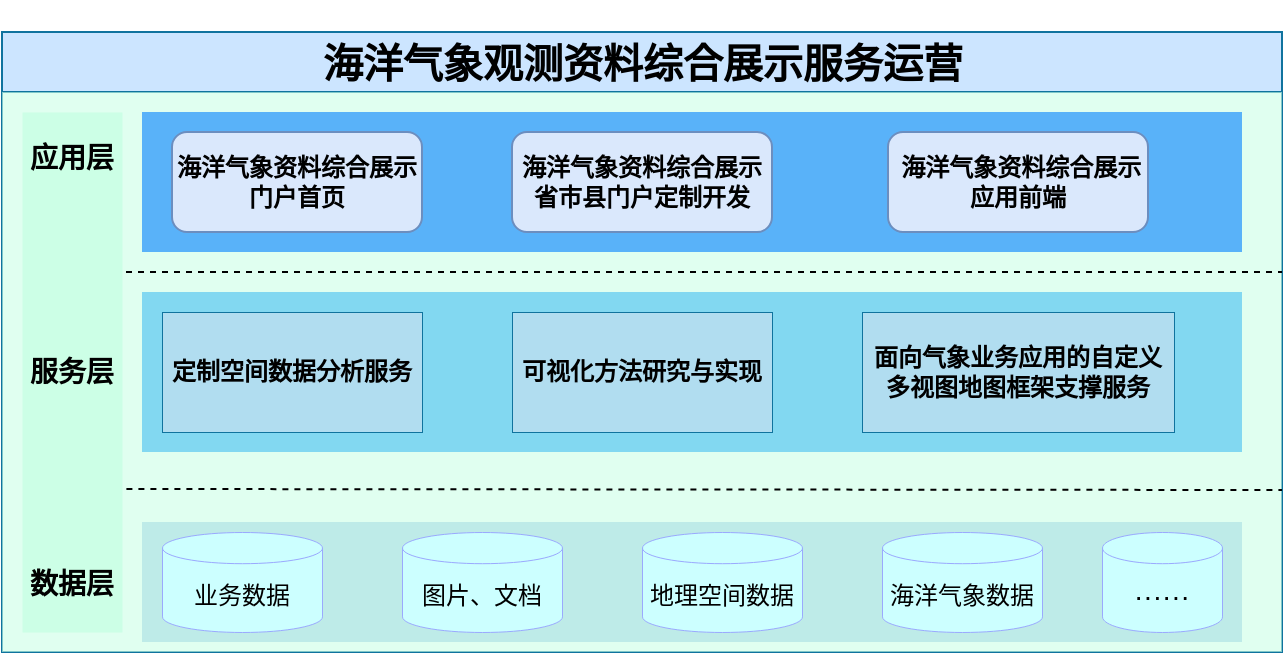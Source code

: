 <mxfile version="21.1.4" type="github">
  <diagram id="prtHgNgQTEPvFCAcTncT" name="Page-1">
    <mxGraphModel dx="993" dy="549" grid="1" gridSize="10" guides="1" tooltips="1" connect="1" arrows="1" fold="1" page="1" pageScale="1" pageWidth="827" pageHeight="1169" math="0" shadow="0">
      <root>
        <mxCell id="0" />
        <mxCell id="1" parent="0" />
        <mxCell id="dNxyNK7c78bLwvsdeMH5-11" value="&lt;h1&gt;&lt;font style=&quot;font-size: 20px;&quot;&gt;海洋气象观测资料综合展示服务运营&lt;/font&gt;&lt;/h1&gt;" style="swimlane;html=1;startSize=30;horizontal=1;containerType=tree;glass=0;fillColor=#CCE5FF;strokeColor=#10739e;" parent="1" vertex="1">
          <mxGeometry x="40" y="50" width="640" height="310" as="geometry">
            <mxRectangle x="40" y="60" width="300" height="30" as="alternateBounds" />
          </mxGeometry>
        </mxCell>
        <mxCell id="rPXOYnH2ntTloaIz4I9G-19" value="" style="rounded=0;whiteSpace=wrap;html=1;fillColor=#CCFFE6;strokeColor=none;opacity=60;" vertex="1" parent="dNxyNK7c78bLwvsdeMH5-11">
          <mxGeometry y="30" width="640" height="280" as="geometry" />
        </mxCell>
        <mxCell id="rPXOYnH2ntTloaIz4I9G-18" value="" style="rounded=0;whiteSpace=wrap;html=1;fillColor=#007FFF;strokeColor=none;opacity=60;" vertex="1" parent="dNxyNK7c78bLwvsdeMH5-11">
          <mxGeometry x="70" y="40" width="550" height="70" as="geometry" />
        </mxCell>
        <mxCell id="rPXOYnH2ntTloaIz4I9G-17" value="" style="rounded=0;whiteSpace=wrap;html=1;fillColor=#45bef2;strokeColor=none;opacity=60;" vertex="1" parent="dNxyNK7c78bLwvsdeMH5-11">
          <mxGeometry x="70" y="130" width="550" height="80" as="geometry" />
        </mxCell>
        <mxCell id="rPXOYnH2ntTloaIz4I9G-14" value="" style="rounded=0;whiteSpace=wrap;html=1;fillColor=#b0e3e6;strokeColor=none;opacity=70;" vertex="1" parent="dNxyNK7c78bLwvsdeMH5-11">
          <mxGeometry x="70" y="245" width="550" height="60" as="geometry" />
        </mxCell>
        <mxCell id="rPXOYnH2ntTloaIz4I9G-1" value="&lt;b&gt;海洋气象资料综合展示门户首页&lt;/b&gt;" style="rounded=1;whiteSpace=wrap;html=1;fillColor=#dae8fc;strokeColor=#6c8ebf;" vertex="1" parent="dNxyNK7c78bLwvsdeMH5-11">
          <mxGeometry x="85" y="50" width="125" height="50" as="geometry" />
        </mxCell>
        <mxCell id="rPXOYnH2ntTloaIz4I9G-2" value="&lt;b style=&quot;font-size: 14px;&quot;&gt;&lt;font style=&quot;font-size: 14px;&quot; face=&quot;Verdana&quot;&gt;应用层&lt;br&gt;&lt;br&gt;&lt;br&gt;&lt;br&gt;&lt;br&gt;&lt;br&gt;服务层&lt;br&gt;&lt;br&gt;&lt;br&gt;&lt;br&gt;&lt;br&gt;&lt;br&gt;数据层&lt;/font&gt;&lt;/b&gt;" style="rounded=0;whiteSpace=wrap;html=1;strokeWidth=0;strokeColor=none;fillColor=#CCFFE6;" vertex="1" parent="dNxyNK7c78bLwvsdeMH5-11">
          <mxGeometry x="10" y="40" width="50" height="260" as="geometry" />
        </mxCell>
        <mxCell id="rPXOYnH2ntTloaIz4I9G-3" value="业务数据" style="shape=cylinder3;whiteSpace=wrap;html=1;boundedLbl=1;backgroundOutline=1;size=7.8;fillColor=#CCFFFF;fontColor=#000000;strokeColor=#9aa9fe;fillStyle=solid;strokeWidth=0.5;" vertex="1" parent="dNxyNK7c78bLwvsdeMH5-11">
          <mxGeometry x="80" y="250" width="80" height="50" as="geometry" />
        </mxCell>
        <mxCell id="rPXOYnH2ntTloaIz4I9G-4" value="图片、文档" style="shape=cylinder3;whiteSpace=wrap;html=1;boundedLbl=1;backgroundOutline=1;size=7.8;fillColor=#CCFFFF;fontColor=#000000;strokeColor=#9aa9fe;fillStyle=solid;strokeWidth=0.5;" vertex="1" parent="dNxyNK7c78bLwvsdeMH5-11">
          <mxGeometry x="200" y="250" width="80" height="50" as="geometry" />
        </mxCell>
        <mxCell id="rPXOYnH2ntTloaIz4I9G-5" value="地理空间数据" style="shape=cylinder3;whiteSpace=wrap;html=1;boundedLbl=1;backgroundOutline=1;size=7.8;fillColor=#CCFFFF;fontColor=#000000;strokeColor=#9aa9fe;fillStyle=solid;strokeWidth=0.5;" vertex="1" parent="dNxyNK7c78bLwvsdeMH5-11">
          <mxGeometry x="320" y="250" width="80" height="50" as="geometry" />
        </mxCell>
        <mxCell id="rPXOYnH2ntTloaIz4I9G-6" value="海洋气象数据" style="shape=cylinder3;whiteSpace=wrap;html=1;boundedLbl=1;backgroundOutline=1;size=7.8;fillColor=#CCFFFF;fontColor=#000000;strokeColor=#9aa9fe;fillStyle=solid;strokeWidth=0.5;" vertex="1" parent="dNxyNK7c78bLwvsdeMH5-11">
          <mxGeometry x="440" y="250" width="80" height="50" as="geometry" />
        </mxCell>
        <mxCell id="rPXOYnH2ntTloaIz4I9G-7" value="&lt;b&gt;定制空间数据分析服务&lt;/b&gt;" style="rounded=0;whiteSpace=wrap;html=1;strokeWidth=0.5;fillColor=#b1ddf0;strokeColor=#10739e;" vertex="1" parent="dNxyNK7c78bLwvsdeMH5-11">
          <mxGeometry x="80" y="140" width="130" height="60" as="geometry" />
        </mxCell>
        <mxCell id="rPXOYnH2ntTloaIz4I9G-8" value="&lt;b&gt;可视化方法研究与实现&lt;/b&gt;" style="rounded=0;whiteSpace=wrap;html=1;strokeWidth=0.5;fillColor=#b1ddf0;strokeColor=#10739e;" vertex="1" parent="dNxyNK7c78bLwvsdeMH5-11">
          <mxGeometry x="255" y="140" width="130" height="60" as="geometry" />
        </mxCell>
        <mxCell id="rPXOYnH2ntTloaIz4I9G-9" value="&lt;font style=&quot;font-size: 14px;&quot;&gt;······&lt;/font&gt;" style="shape=cylinder3;whiteSpace=wrap;html=1;boundedLbl=1;backgroundOutline=1;size=7.8;fillColor=#CCFFFF;fontColor=#000000;strokeColor=#9aa9fe;fillStyle=solid;strokeWidth=0.5;" vertex="1" parent="dNxyNK7c78bLwvsdeMH5-11">
          <mxGeometry x="550" y="250" width="60" height="50" as="geometry" />
        </mxCell>
        <mxCell id="rPXOYnH2ntTloaIz4I9G-10" value="&lt;b&gt;面向气象业务应用的自定义多视图地图框架支撑服务&lt;/b&gt;" style="rounded=0;whiteSpace=wrap;html=1;strokeWidth=0.5;fillColor=#b1ddf0;strokeColor=#10739e;" vertex="1" parent="dNxyNK7c78bLwvsdeMH5-11">
          <mxGeometry x="430" y="140" width="156" height="60" as="geometry" />
        </mxCell>
        <mxCell id="rPXOYnH2ntTloaIz4I9G-12" value="&lt;b&gt;海洋气象资料综合展示省市县门户定制开发&lt;/b&gt;" style="rounded=1;whiteSpace=wrap;html=1;fillColor=#dae8fc;strokeColor=#6c8ebf;" vertex="1" parent="dNxyNK7c78bLwvsdeMH5-11">
          <mxGeometry x="255" y="50" width="130" height="50" as="geometry" />
        </mxCell>
        <mxCell id="rPXOYnH2ntTloaIz4I9G-13" value="&lt;b&gt;&amp;nbsp;海洋气象资料综合展示应用前端&lt;/b&gt;" style="rounded=1;whiteSpace=wrap;html=1;fillColor=#dae8fc;strokeColor=#6c8ebf;" vertex="1" parent="dNxyNK7c78bLwvsdeMH5-11">
          <mxGeometry x="443" y="50" width="130" height="50" as="geometry" />
        </mxCell>
        <mxCell id="rPXOYnH2ntTloaIz4I9G-20" value="" style="endArrow=none;dashed=1;html=1;rounded=0;exitX=1.044;exitY=0.725;exitDx=0;exitDy=0;exitPerimeter=0;" edge="1" parent="dNxyNK7c78bLwvsdeMH5-11" source="rPXOYnH2ntTloaIz4I9G-2">
          <mxGeometry width="50" height="50" relative="1" as="geometry">
            <mxPoint x="60" y="226" as="sourcePoint" />
            <mxPoint x="640" y="229" as="targetPoint" />
          </mxGeometry>
        </mxCell>
        <mxCell id="rPXOYnH2ntTloaIz4I9G-21" value="" style="endArrow=none;dashed=1;html=1;rounded=0;" edge="1" parent="dNxyNK7c78bLwvsdeMH5-11">
          <mxGeometry width="50" height="50" relative="1" as="geometry">
            <mxPoint x="62" y="120" as="sourcePoint" />
            <mxPoint x="640" y="120" as="targetPoint" />
          </mxGeometry>
        </mxCell>
      </root>
    </mxGraphModel>
  </diagram>
</mxfile>
